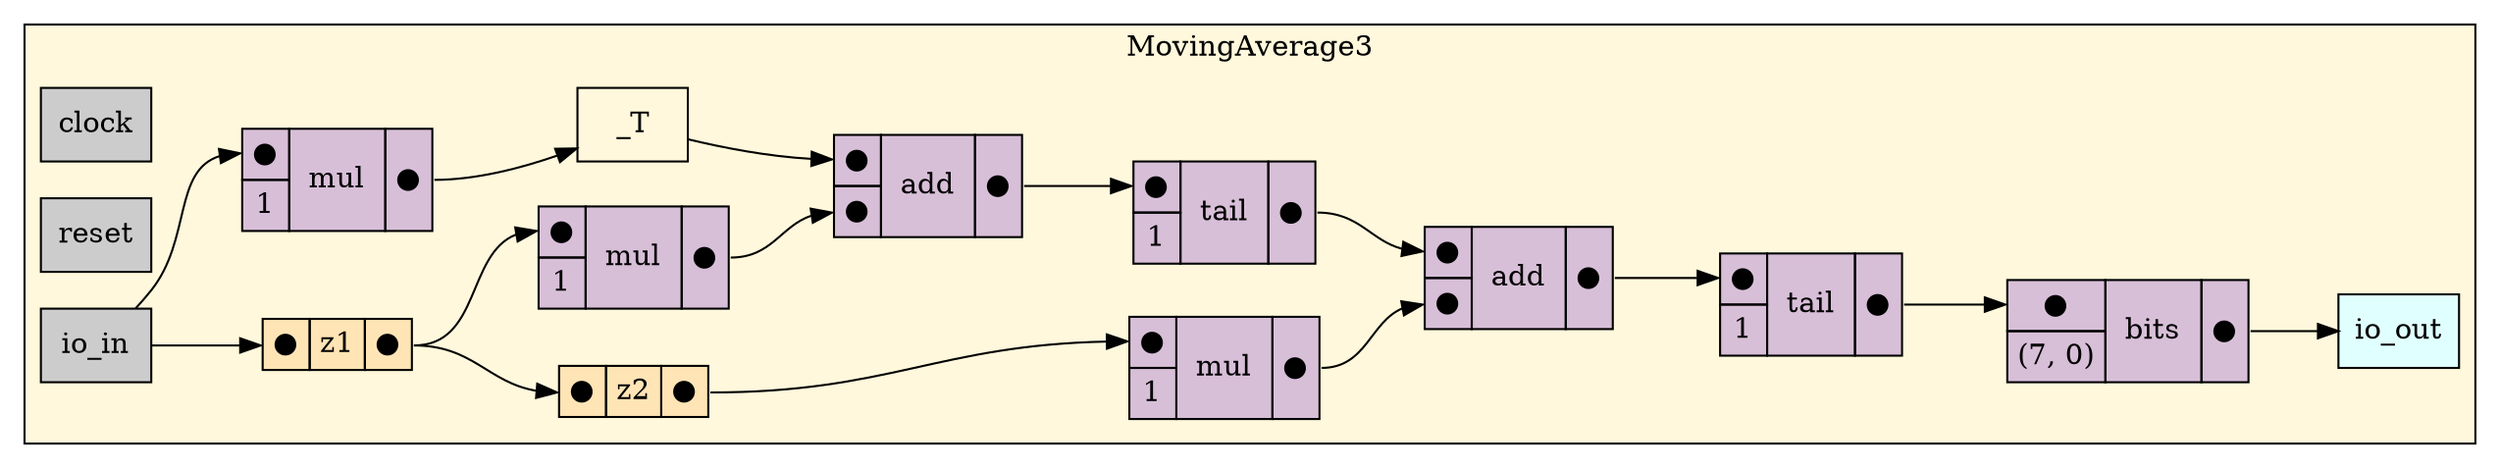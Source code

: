 digraph MovingAverage3 {
stylesheet = "styles.css"
rankdir="LR" 

subgraph cluster_MovingAverage3 {
  label="MovingAverage3"
  URL=""
  bgcolor="#FFF8DC"
  cluster_MovingAverage3_clock [shape = "rectangle" style="filled" fillcolor="#CCCCCC" label="clock" rank="0"]
     
cluster_MovingAverage3_reset [shape = "rectangle" style="filled" fillcolor="#CCCCCC" label="reset" rank="0"]
     
cluster_MovingAverage3_io_in [shape = "rectangle" style="filled" fillcolor="#CCCCCC" label="io_in" rank="0"]
     
cluster_MovingAverage3_io_out [shape = "rectangle" style="filled" fillcolor="#E0FFFF" label="io_out" rank="1000"]
     
struct_cluster_MovingAverage3_z1 [shape="plaintext" label=<
<TABLE BORDER="0" CELLBORDER="1" CELLSPACING="0" CELLPADDING="4" BGCOLOR="#FFE4B5">
  <TR>
    <TD PORT="in">&#x25cf;</TD>
    <TD>z1</TD>
    <TD PORT="out">&#x25cf;</TD>
  </TR>
</TABLE>>];
struct_cluster_MovingAverage3_z2 [shape="plaintext" label=<
<TABLE BORDER="0" CELLBORDER="1" CELLSPACING="0" CELLPADDING="4" BGCOLOR="#FFE4B5">
  <TR>
    <TD PORT="in">&#x25cf;</TD>
    <TD>z2</TD>
    <TD PORT="out">&#x25cf;</TD>
  </TR>
</TABLE>>];
cluster_MovingAverage3__T [label = "_T" shape="rectangle"]; 

op_mul_1 [shape = "plaintext" label=<
<TABLE BORDER="0" CELLBORDER="1" CELLSPACING="0" CELLPADDING="4" BGCOLOR="#D8BFD8">
  <TR>
    <TD PORT="in1">&#x25cf;</TD>
    <TD ROWSPAN="2" > mul </TD>
    <TD ROWSPAN="2" PORT="out">&#x25cf;</TD>
  </TR>
  <TR>
    <TD PORT="in2">1</TD>
  </TR>
</TABLE>>];
       

op_bits_2 [shape = "plaintext" label=<
<TABLE BORDER="0" CELLBORDER="1" CELLSPACING="0" CELLPADDING="4" BGCOLOR="#D8BFD8">
  <TR>
    <TD PORT="in1">&#x25cf;</TD>
    <TD ROWSPAN="2" > bits </TD>
    <TD ROWSPAN="2" PORT="out">&#x25cf;</TD>
  </TR>
  <TR>
    <TD>(7, 0)</TD>
  </TR>
</TABLE>>];
       

op_tail_3 [shape = "plaintext" label=<
<TABLE BORDER="0" CELLBORDER="1" CELLSPACING="0" CELLPADDING="4" BGCOLOR="#D8BFD8">
  <TR>
    <TD PORT="in1">&#x25cf;</TD>
    <TD ROWSPAN="2" > tail </TD>
    <TD ROWSPAN="2" PORT="out">&#x25cf;</TD>
  </TR>
  <TR>
    <TD>1</TD>
  </TR>
</TABLE>>];
       

op_add_4 [shape = "plaintext" label=<
<TABLE BORDER="0" CELLBORDER="1" CELLSPACING="0" CELLPADDING="4" BGCOLOR="#D8BFD8">
  <TR>
    <TD PORT="in1">&#x25cf;</TD>
    <TD ROWSPAN="2" > add </TD>
    <TD ROWSPAN="2" PORT="out">&#x25cf;</TD>
  </TR>
  <TR>
    <TD PORT="in2">&#x25cf;</TD>
  </TR>
</TABLE>>];
       

op_tail_5 [shape = "plaintext" label=<
<TABLE BORDER="0" CELLBORDER="1" CELLSPACING="0" CELLPADDING="4" BGCOLOR="#D8BFD8">
  <TR>
    <TD PORT="in1">&#x25cf;</TD>
    <TD ROWSPAN="2" > tail </TD>
    <TD ROWSPAN="2" PORT="out">&#x25cf;</TD>
  </TR>
  <TR>
    <TD>1</TD>
  </TR>
</TABLE>>];
       

op_add_6 [shape = "plaintext" label=<
<TABLE BORDER="0" CELLBORDER="1" CELLSPACING="0" CELLPADDING="4" BGCOLOR="#D8BFD8">
  <TR>
    <TD PORT="in1">&#x25cf;</TD>
    <TD ROWSPAN="2" > add </TD>
    <TD ROWSPAN="2" PORT="out">&#x25cf;</TD>
  </TR>
  <TR>
    <TD PORT="in2">&#x25cf;</TD>
  </TR>
</TABLE>>];
       

op_mul_7 [shape = "plaintext" label=<
<TABLE BORDER="0" CELLBORDER="1" CELLSPACING="0" CELLPADDING="4" BGCOLOR="#D8BFD8">
  <TR>
    <TD PORT="in1">&#x25cf;</TD>
    <TD ROWSPAN="2" > mul </TD>
    <TD ROWSPAN="2" PORT="out">&#x25cf;</TD>
  </TR>
  <TR>
    <TD PORT="in2">1</TD>
  </TR>
</TABLE>>];
       

op_mul_8 [shape = "plaintext" label=<
<TABLE BORDER="0" CELLBORDER="1" CELLSPACING="0" CELLPADDING="4" BGCOLOR="#D8BFD8">
  <TR>
    <TD PORT="in1">&#x25cf;</TD>
    <TD ROWSPAN="2" > mul </TD>
    <TD ROWSPAN="2" PORT="out">&#x25cf;</TD>
  </TR>
  <TR>
    <TD PORT="in2">1</TD>
  </TR>
</TABLE>>];
       

  struct_cluster_MovingAverage3_z1:out -> op_mul_7:in1
  cluster_MovingAverage3_io_in -> struct_cluster_MovingAverage3_z1:in
  op_mul_7:out -> op_add_6:in2
  op_tail_3:out -> op_bits_2:in1
  struct_cluster_MovingAverage3_z2:out -> op_mul_8:in1
  op_add_4:out -> op_tail_3:in1
  cluster_MovingAverage3_io_in -> op_mul_1:in1
  op_mul_1:out -> cluster_MovingAverage3__T
  cluster_MovingAverage3__T -> op_add_6:in1
  op_mul_8:out -> op_add_4:in2
  struct_cluster_MovingAverage3_z1:out -> struct_cluster_MovingAverage3_z2:in
  op_bits_2:out -> cluster_MovingAverage3_io_out
  op_add_6:out -> op_tail_5:in1
  op_tail_5:out -> op_add_4:in1
  
  
}
     
}
